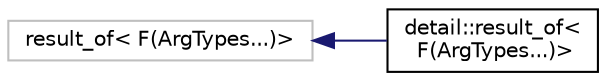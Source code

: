 digraph "Graphical Class Hierarchy"
{
  edge [fontname="Helvetica",fontsize="10",labelfontname="Helvetica",labelfontsize="10"];
  node [fontname="Helvetica",fontsize="10",shape=record];
  rankdir="LR";
  Node1 [label="result_of\< F(ArgTypes...)\>",height=0.2,width=0.4,color="grey75", fillcolor="white", style="filled"];
  Node1 -> Node2 [dir="back",color="midnightblue",fontsize="10",style="solid",fontname="Helvetica"];
  Node2 [label="detail::result_of\<\l F(ArgTypes...)\>",height=0.2,width=0.4,color="black", fillcolor="white", style="filled",URL="$structdetail_1_1result__of.html"];
}
